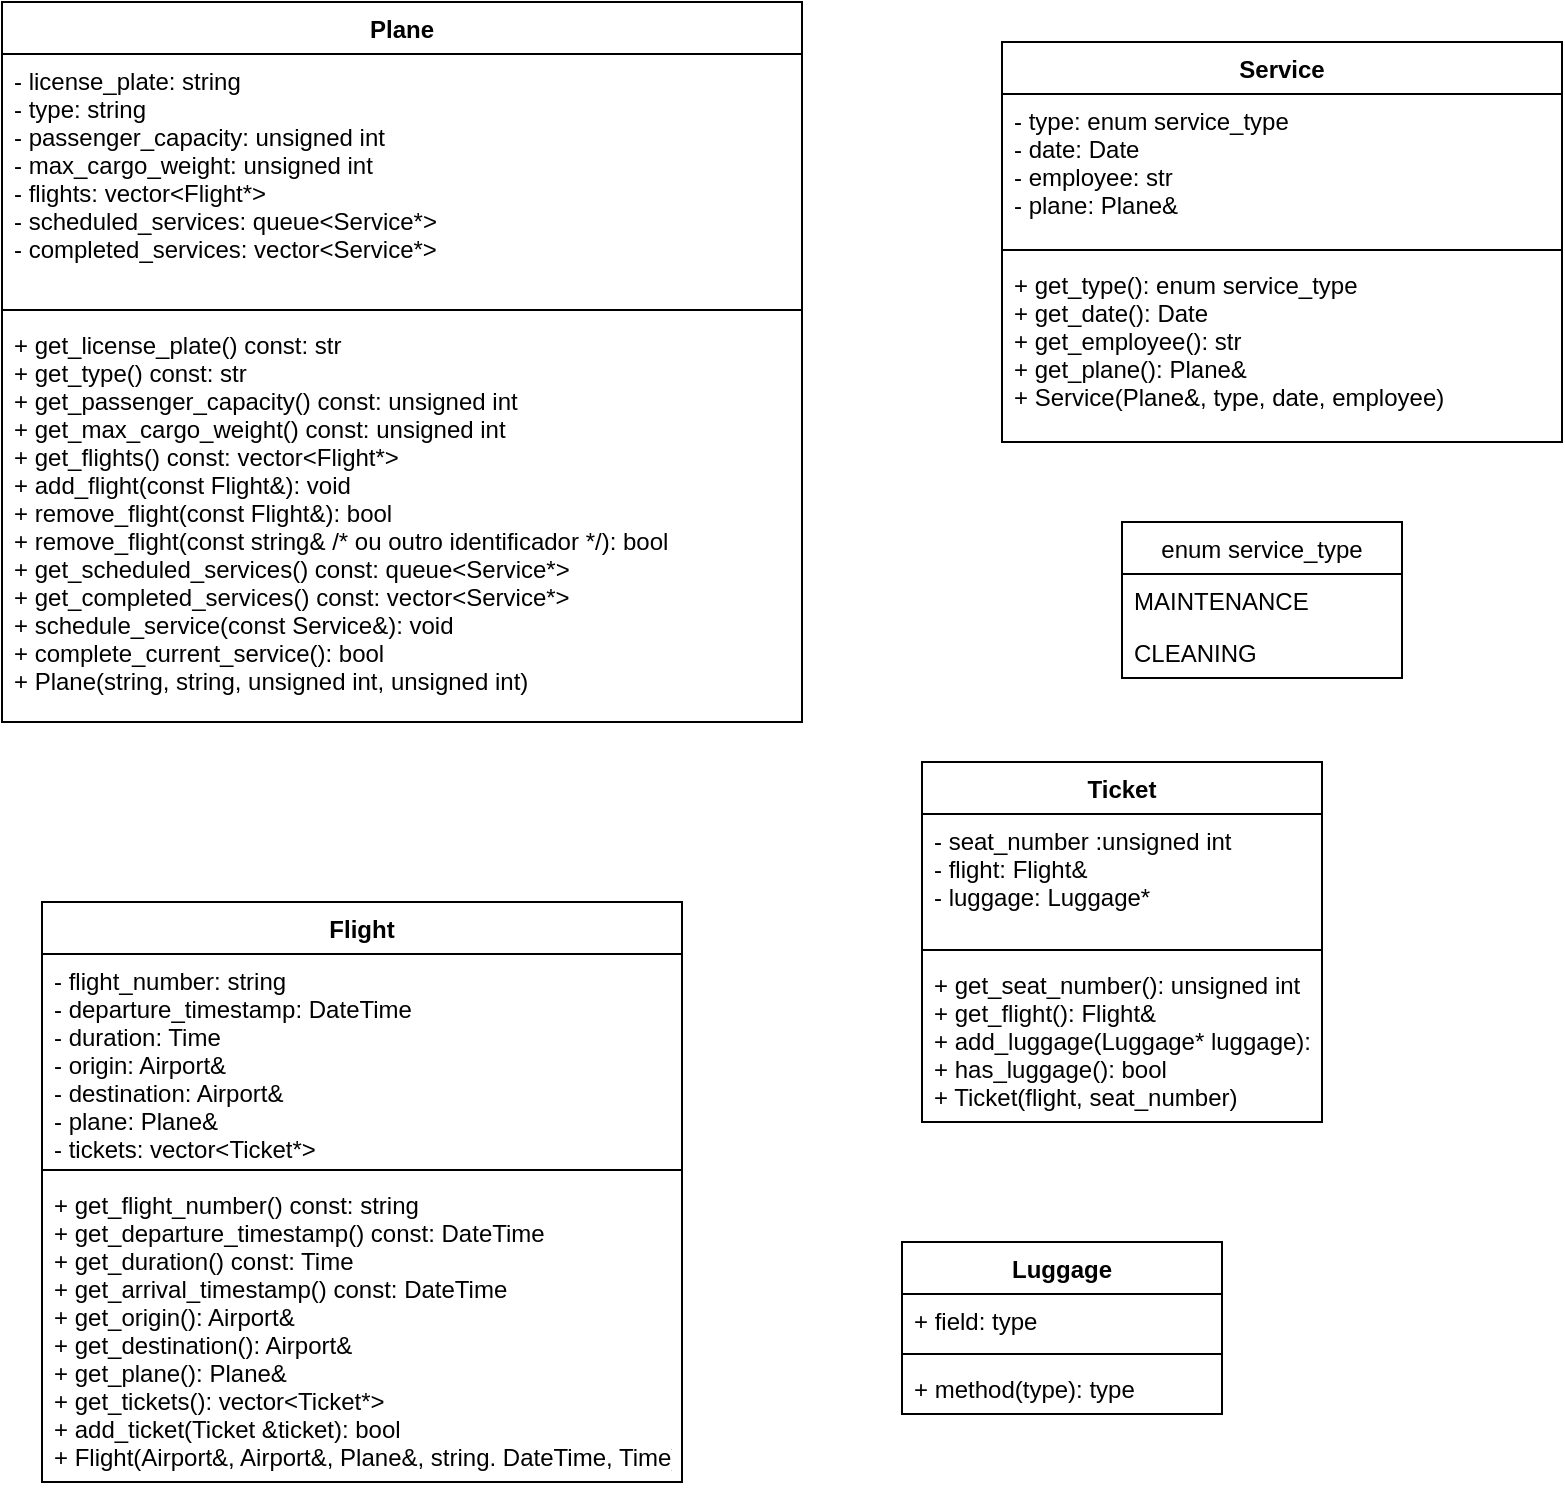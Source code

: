<mxfile version="15.8.8" type="github"><diagram id="m4aiuq4vNvmMHxEqTkSE" name="Page-1"><mxGraphModel dx="1422" dy="748" grid="1" gridSize="10" guides="1" tooltips="1" connect="1" arrows="1" fold="1" page="1" pageScale="1" pageWidth="850" pageHeight="1100" math="0" shadow="0"><root><mxCell id="0"/><mxCell id="1" parent="0"/><mxCell id="VwD_a4h0oZLRQ4ppUs04-1" value="Plane" style="swimlane;fontStyle=1;align=center;verticalAlign=top;childLayout=stackLayout;horizontal=1;startSize=26;horizontalStack=0;resizeParent=1;resizeParentMax=0;resizeLast=0;collapsible=1;marginBottom=0;" parent="1" vertex="1"><mxGeometry x="60" y="20" width="400" height="360" as="geometry"/></mxCell><mxCell id="VwD_a4h0oZLRQ4ppUs04-2" value="- license_plate: string&#10;- type: string&#10;- passenger_capacity: unsigned int&#10;- max_cargo_weight: unsigned int&#10;- flights: vector&lt;Flight*&gt;&#10;- scheduled_services: queue&lt;Service*&gt;&#10;- completed_services: vector&lt;Service*&gt;" style="text;strokeColor=none;fillColor=none;align=left;verticalAlign=top;spacingLeft=4;spacingRight=4;overflow=hidden;rotatable=0;points=[[0,0.5],[1,0.5]];portConstraint=eastwest;" parent="VwD_a4h0oZLRQ4ppUs04-1" vertex="1"><mxGeometry y="26" width="400" height="124" as="geometry"/></mxCell><mxCell id="VwD_a4h0oZLRQ4ppUs04-3" value="" style="line;strokeWidth=1;fillColor=none;align=left;verticalAlign=middle;spacingTop=-1;spacingLeft=3;spacingRight=3;rotatable=0;labelPosition=right;points=[];portConstraint=eastwest;" parent="VwD_a4h0oZLRQ4ppUs04-1" vertex="1"><mxGeometry y="150" width="400" height="8" as="geometry"/></mxCell><mxCell id="VwD_a4h0oZLRQ4ppUs04-4" value="+ get_license_plate() const: str&#10;+ get_type() const: str&#10;+ get_passenger_capacity() const: unsigned int&#10;+ get_max_cargo_weight() const: unsigned int&#10;+ get_flights() const: vector&lt;Flight*&gt;&#10;+ add_flight(const Flight&amp;): void&#10;+ remove_flight(const Flight&amp;): bool&#10;+ remove_flight(const string&amp; /* ou outro identificador */): bool&#10;+ get_scheduled_services() const: queue&lt;Service*&gt;&#10;+ get_completed_services() const: vector&lt;Service*&gt;&#10;+ schedule_service(const Service&amp;): void&#10;+ complete_current_service(): bool&#10;+ Plane(string, string, unsigned int, unsigned int) " style="text;strokeColor=none;fillColor=none;align=left;verticalAlign=top;spacingLeft=4;spacingRight=4;overflow=hidden;rotatable=0;points=[[0,0.5],[1,0.5]];portConstraint=eastwest;" parent="VwD_a4h0oZLRQ4ppUs04-1" vertex="1"><mxGeometry y="158" width="400" height="202" as="geometry"/></mxCell><mxCell id="VwD_a4h0oZLRQ4ppUs04-8" value="Flight" style="swimlane;fontStyle=1;align=center;verticalAlign=top;childLayout=stackLayout;horizontal=1;startSize=26;horizontalStack=0;resizeParent=1;resizeParentMax=0;resizeLast=0;collapsible=1;marginBottom=0;" parent="1" vertex="1"><mxGeometry x="80" y="470" width="320" height="290" as="geometry"/></mxCell><mxCell id="VwD_a4h0oZLRQ4ppUs04-9" value="- flight_number: string&#10;- departure_timestamp: DateTime&#10;- duration: Time&#10;- origin: Airport&amp;&#10;- destination: Airport&amp;&#10;- plane: Plane&amp;&#10;- tickets: vector&lt;Ticket*&gt;&#10;" style="text;strokeColor=none;fillColor=none;align=left;verticalAlign=top;spacingLeft=4;spacingRight=4;overflow=hidden;rotatable=0;points=[[0,0.5],[1,0.5]];portConstraint=eastwest;" parent="VwD_a4h0oZLRQ4ppUs04-8" vertex="1"><mxGeometry y="26" width="320" height="104" as="geometry"/></mxCell><mxCell id="VwD_a4h0oZLRQ4ppUs04-10" value="" style="line;strokeWidth=1;fillColor=none;align=left;verticalAlign=middle;spacingTop=-1;spacingLeft=3;spacingRight=3;rotatable=0;labelPosition=right;points=[];portConstraint=eastwest;" parent="VwD_a4h0oZLRQ4ppUs04-8" vertex="1"><mxGeometry y="130" width="320" height="8" as="geometry"/></mxCell><mxCell id="VwD_a4h0oZLRQ4ppUs04-11" value="+ get_flight_number() const: string&#10;+ get_departure_timestamp() const: DateTime&#10;+ get_duration() const: Time&#10;+ get_arrival_timestamp() const: DateTime&#10;+ get_origin(): Airport&amp;&#10;+ get_destination(): Airport&amp;&#10;+ get_plane(): Plane&amp;&#10;+ get_tickets(): vector&lt;Ticket*&gt;&#10;+ add_ticket(Ticket &amp;ticket): bool&#10;+ Flight(Airport&amp;, Airport&amp;, Plane&amp;, string. DateTime, Time)" style="text;strokeColor=none;fillColor=none;align=left;verticalAlign=top;spacingLeft=4;spacingRight=4;overflow=hidden;rotatable=0;points=[[0,0.5],[1,0.5]];portConstraint=eastwest;" parent="VwD_a4h0oZLRQ4ppUs04-8" vertex="1"><mxGeometry y="138" width="320" height="152" as="geometry"/></mxCell><mxCell id="3FZ3VtGgdp76P3W2ypZ3-3" value="Service" style="swimlane;fontStyle=1;align=center;verticalAlign=top;childLayout=stackLayout;horizontal=1;startSize=26;horizontalStack=0;resizeParent=1;resizeParentMax=0;resizeLast=0;collapsible=1;marginBottom=0;" parent="1" vertex="1"><mxGeometry x="560" y="40" width="280" height="200" as="geometry"/></mxCell><mxCell id="3FZ3VtGgdp76P3W2ypZ3-4" value="- type: enum service_type&#10;- date: Date&#10;- employee: str&#10;- plane: Plane&amp;" style="text;strokeColor=none;fillColor=none;align=left;verticalAlign=top;spacingLeft=4;spacingRight=4;overflow=hidden;rotatable=0;points=[[0,0.5],[1,0.5]];portConstraint=eastwest;" parent="3FZ3VtGgdp76P3W2ypZ3-3" vertex="1"><mxGeometry y="26" width="280" height="74" as="geometry"/></mxCell><mxCell id="3FZ3VtGgdp76P3W2ypZ3-5" value="" style="line;strokeWidth=1;fillColor=none;align=left;verticalAlign=middle;spacingTop=-1;spacingLeft=3;spacingRight=3;rotatable=0;labelPosition=right;points=[];portConstraint=eastwest;" parent="3FZ3VtGgdp76P3W2ypZ3-3" vertex="1"><mxGeometry y="100" width="280" height="8" as="geometry"/></mxCell><mxCell id="3FZ3VtGgdp76P3W2ypZ3-6" value="+ get_type(): enum service_type&#10;+ get_date(): Date&#10;+ get_employee(): str&#10;+ get_plane(): Plane&amp;&#10;+ Service(Plane&amp;, type, date, employee)" style="text;strokeColor=none;fillColor=none;align=left;verticalAlign=top;spacingLeft=4;spacingRight=4;overflow=hidden;rotatable=0;points=[[0,0.5],[1,0.5]];portConstraint=eastwest;" parent="3FZ3VtGgdp76P3W2ypZ3-3" vertex="1"><mxGeometry y="108" width="280" height="92" as="geometry"/></mxCell><mxCell id="gaohC3W-Lr1aMY6eu6i7-1" value="enum service_type" style="swimlane;fontStyle=0;childLayout=stackLayout;horizontal=1;startSize=26;fillColor=none;horizontalStack=0;resizeParent=1;resizeParentMax=0;resizeLast=0;collapsible=1;marginBottom=0;" parent="1" vertex="1"><mxGeometry x="620" y="280" width="140" height="78" as="geometry"/></mxCell><mxCell id="gaohC3W-Lr1aMY6eu6i7-2" value="MAINTENANCE" style="text;strokeColor=none;fillColor=none;align=left;verticalAlign=top;spacingLeft=4;spacingRight=4;overflow=hidden;rotatable=0;points=[[0,0.5],[1,0.5]];portConstraint=eastwest;" parent="gaohC3W-Lr1aMY6eu6i7-1" vertex="1"><mxGeometry y="26" width="140" height="26" as="geometry"/></mxCell><mxCell id="gaohC3W-Lr1aMY6eu6i7-3" value="CLEANING" style="text;strokeColor=none;fillColor=none;align=left;verticalAlign=top;spacingLeft=4;spacingRight=4;overflow=hidden;rotatable=0;points=[[0,0.5],[1,0.5]];portConstraint=eastwest;" parent="gaohC3W-Lr1aMY6eu6i7-1" vertex="1"><mxGeometry y="52" width="140" height="26" as="geometry"/></mxCell><mxCell id="gaohC3W-Lr1aMY6eu6i7-5" value="Ticket" style="swimlane;fontStyle=1;align=center;verticalAlign=top;childLayout=stackLayout;horizontal=1;startSize=26;horizontalStack=0;resizeParent=1;resizeParentMax=0;resizeLast=0;collapsible=1;marginBottom=0;" parent="1" vertex="1"><mxGeometry x="520" y="400" width="200" height="180" as="geometry"/></mxCell><mxCell id="gaohC3W-Lr1aMY6eu6i7-6" value="- seat_number :unsigned int&#10;- flight: Flight&amp;&#10;- luggage: Luggage*" style="text;strokeColor=none;fillColor=none;align=left;verticalAlign=top;spacingLeft=4;spacingRight=4;overflow=hidden;rotatable=0;points=[[0,0.5],[1,0.5]];portConstraint=eastwest;" parent="gaohC3W-Lr1aMY6eu6i7-5" vertex="1"><mxGeometry y="26" width="200" height="64" as="geometry"/></mxCell><mxCell id="gaohC3W-Lr1aMY6eu6i7-7" value="" style="line;strokeWidth=1;fillColor=none;align=left;verticalAlign=middle;spacingTop=-1;spacingLeft=3;spacingRight=3;rotatable=0;labelPosition=right;points=[];portConstraint=eastwest;" parent="gaohC3W-Lr1aMY6eu6i7-5" vertex="1"><mxGeometry y="90" width="200" height="8" as="geometry"/></mxCell><mxCell id="gaohC3W-Lr1aMY6eu6i7-8" value="+ get_seat_number(): unsigned int&#10;+ get_flight(): Flight&amp;&#10;+ add_luggage(Luggage* luggage): void&#10;+ has_luggage(): bool&#10;+ Ticket(flight, seat_number)" style="text;strokeColor=none;fillColor=none;align=left;verticalAlign=top;spacingLeft=4;spacingRight=4;overflow=hidden;rotatable=0;points=[[0,0.5],[1,0.5]];portConstraint=eastwest;" parent="gaohC3W-Lr1aMY6eu6i7-5" vertex="1"><mxGeometry y="98" width="200" height="82" as="geometry"/></mxCell><mxCell id="gaohC3W-Lr1aMY6eu6i7-9" value="Luggage" style="swimlane;fontStyle=1;align=center;verticalAlign=top;childLayout=stackLayout;horizontal=1;startSize=26;horizontalStack=0;resizeParent=1;resizeParentMax=0;resizeLast=0;collapsible=1;marginBottom=0;" parent="1" vertex="1"><mxGeometry x="510" y="640" width="160" height="86" as="geometry"/></mxCell><mxCell id="gaohC3W-Lr1aMY6eu6i7-10" value="+ field: type" style="text;strokeColor=none;fillColor=none;align=left;verticalAlign=top;spacingLeft=4;spacingRight=4;overflow=hidden;rotatable=0;points=[[0,0.5],[1,0.5]];portConstraint=eastwest;" parent="gaohC3W-Lr1aMY6eu6i7-9" vertex="1"><mxGeometry y="26" width="160" height="26" as="geometry"/></mxCell><mxCell id="gaohC3W-Lr1aMY6eu6i7-11" value="" style="line;strokeWidth=1;fillColor=none;align=left;verticalAlign=middle;spacingTop=-1;spacingLeft=3;spacingRight=3;rotatable=0;labelPosition=right;points=[];portConstraint=eastwest;" parent="gaohC3W-Lr1aMY6eu6i7-9" vertex="1"><mxGeometry y="52" width="160" height="8" as="geometry"/></mxCell><mxCell id="gaohC3W-Lr1aMY6eu6i7-12" value="+ method(type): type" style="text;strokeColor=none;fillColor=none;align=left;verticalAlign=top;spacingLeft=4;spacingRight=4;overflow=hidden;rotatable=0;points=[[0,0.5],[1,0.5]];portConstraint=eastwest;" parent="gaohC3W-Lr1aMY6eu6i7-9" vertex="1"><mxGeometry y="60" width="160" height="26" as="geometry"/></mxCell></root></mxGraphModel></diagram></mxfile>